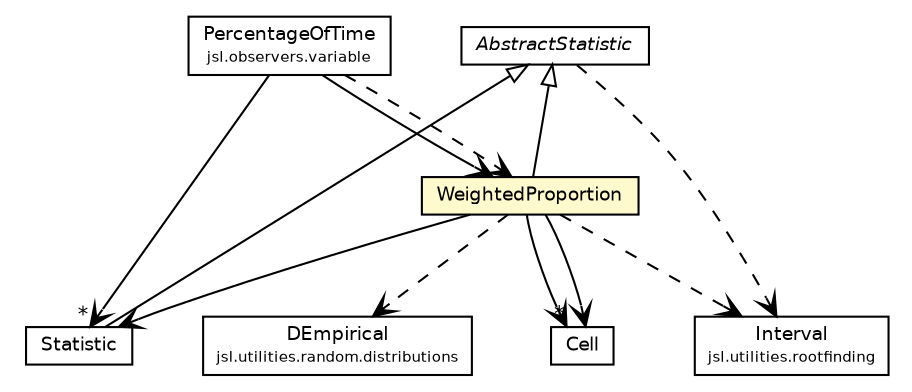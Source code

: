#!/usr/local/bin/dot
#
# Class diagram 
# Generated by UMLGraph version 5.4 (http://www.umlgraph.org/)
#

digraph G {
	edge [fontname="Helvetica",fontsize=10,labelfontname="Helvetica",labelfontsize=10];
	node [fontname="Helvetica",fontsize=10,shape=plaintext];
	nodesep=0.25;
	ranksep=0.5;
	// jsl.observers.variable.PercentageOfTime
	c236833 [label=<<table title="jsl.observers.variable.PercentageOfTime" border="0" cellborder="1" cellspacing="0" cellpadding="2" port="p" href="../../observers/variable/PercentageOfTime.html">
		<tr><td><table border="0" cellspacing="0" cellpadding="1">
<tr><td align="center" balign="center"> PercentageOfTime </td></tr>
<tr><td align="center" balign="center"><font point-size="7.0"> jsl.observers.variable </font></td></tr>
		</table></td></tr>
		</table>>, URL="../../observers/variable/PercentageOfTime.html", fontname="Helvetica", fontcolor="black", fontsize=9.0];
	// jsl.utilities.random.distributions.DEmpirical
	c236919 [label=<<table title="jsl.utilities.random.distributions.DEmpirical" border="0" cellborder="1" cellspacing="0" cellpadding="2" port="p" href="../random/distributions/DEmpirical.html">
		<tr><td><table border="0" cellspacing="0" cellpadding="1">
<tr><td align="center" balign="center"> DEmpirical </td></tr>
<tr><td align="center" balign="center"><font point-size="7.0"> jsl.utilities.random.distributions </font></td></tr>
		</table></td></tr>
		</table>>, URL="../random/distributions/DEmpirical.html", fontname="Helvetica", fontcolor="black", fontsize=9.0];
	// jsl.utilities.rootfinding.Interval
	c236967 [label=<<table title="jsl.utilities.rootfinding.Interval" border="0" cellborder="1" cellspacing="0" cellpadding="2" port="p" href="../rootfinding/Interval.html">
		<tr><td><table border="0" cellspacing="0" cellpadding="1">
<tr><td align="center" balign="center"> Interval </td></tr>
<tr><td align="center" balign="center"><font point-size="7.0"> jsl.utilities.rootfinding </font></td></tr>
		</table></td></tr>
		</table>>, URL="../rootfinding/Interval.html", fontname="Helvetica", fontcolor="black", fontsize=9.0];
	// jsl.utilities.statistic.WeightedProportion
	c236971 [label=<<table title="jsl.utilities.statistic.WeightedProportion" border="0" cellborder="1" cellspacing="0" cellpadding="2" port="p" bgcolor="lemonChiffon" href="./WeightedProportion.html">
		<tr><td><table border="0" cellspacing="0" cellpadding="1">
<tr><td align="center" balign="center"> WeightedProportion </td></tr>
		</table></td></tr>
		</table>>, URL="./WeightedProportion.html", fontname="Helvetica", fontcolor="black", fontsize=9.0];
	// jsl.utilities.statistic.WeightedProportion.Cell
	c236972 [label=<<table title="jsl.utilities.statistic.WeightedProportion.Cell" border="0" cellborder="1" cellspacing="0" cellpadding="2" port="p" href="./WeightedProportion.Cell.html">
		<tr><td><table border="0" cellspacing="0" cellpadding="1">
<tr><td align="center" balign="center"> Cell </td></tr>
		</table></td></tr>
		</table>>, URL="./WeightedProportion.Cell.html", fontname="Helvetica", fontcolor="black", fontsize=9.0];
	// jsl.utilities.statistic.Statistic
	c236975 [label=<<table title="jsl.utilities.statistic.Statistic" border="0" cellborder="1" cellspacing="0" cellpadding="2" port="p" href="./Statistic.html">
		<tr><td><table border="0" cellspacing="0" cellpadding="1">
<tr><td align="center" balign="center"> Statistic </td></tr>
		</table></td></tr>
		</table>>, URL="./Statistic.html", fontname="Helvetica", fontcolor="black", fontsize=9.0];
	// jsl.utilities.statistic.AbstractStatistic
	c236989 [label=<<table title="jsl.utilities.statistic.AbstractStatistic" border="0" cellborder="1" cellspacing="0" cellpadding="2" port="p" href="./AbstractStatistic.html">
		<tr><td><table border="0" cellspacing="0" cellpadding="1">
<tr><td align="center" balign="center"><font face="Helvetica-Oblique"> AbstractStatistic </font></td></tr>
		</table></td></tr>
		</table>>, URL="./AbstractStatistic.html", fontname="Helvetica", fontcolor="black", fontsize=9.0];
	//jsl.utilities.statistic.WeightedProportion extends jsl.utilities.statistic.AbstractStatistic
	c236989:p -> c236971:p [dir=back,arrowtail=empty];
	//jsl.utilities.statistic.Statistic extends jsl.utilities.statistic.AbstractStatistic
	c236989:p -> c236975:p [dir=back,arrowtail=empty];
	// jsl.observers.variable.PercentageOfTime NAVASSOC jsl.utilities.statistic.WeightedProportion
	c236833:p -> c236971:p [taillabel="", label="", headlabel="", fontname="Helvetica", fontcolor="black", fontsize=10.0, color="black", arrowhead=open];
	// jsl.observers.variable.PercentageOfTime NAVASSOC jsl.utilities.statistic.Statistic
	c236833:p -> c236975:p [taillabel="", label="", headlabel="*", fontname="Helvetica", fontcolor="black", fontsize=10.0, color="black", arrowhead=open];
	// jsl.utilities.statistic.WeightedProportion NAVASSOC jsl.utilities.statistic.WeightedProportion.Cell
	c236971:p -> c236972:p [taillabel="", label="", headlabel="*", fontname="Helvetica", fontcolor="black", fontsize=10.0, color="black", arrowhead=open];
	// jsl.utilities.statistic.WeightedProportion NAVASSOC jsl.utilities.statistic.Statistic
	c236971:p -> c236975:p [taillabel="", label="", headlabel="", fontname="Helvetica", fontcolor="black", fontsize=10.0, color="black", arrowhead=open];
	// jsl.utilities.statistic.WeightedProportion NAVASSOC jsl.utilities.statistic.WeightedProportion.Cell
	c236971:p -> c236972:p [taillabel="", label="", headlabel="", fontname="Helvetica", fontcolor="black", fontsize=10.0, color="black", arrowhead=open];
	// jsl.observers.variable.PercentageOfTime DEPEND jsl.utilities.statistic.WeightedProportion
	c236833:p -> c236971:p [taillabel="", label="", headlabel="", fontname="Helvetica", fontcolor="black", fontsize=10.0, color="black", arrowhead=open, style=dashed];
	// jsl.utilities.statistic.WeightedProportion DEPEND jsl.utilities.rootfinding.Interval
	c236971:p -> c236967:p [taillabel="", label="", headlabel="", fontname="Helvetica", fontcolor="black", fontsize=10.0, color="black", arrowhead=open, style=dashed];
	// jsl.utilities.statistic.WeightedProportion DEPEND jsl.utilities.random.distributions.DEmpirical
	c236971:p -> c236919:p [taillabel="", label="", headlabel="", fontname="Helvetica", fontcolor="black", fontsize=10.0, color="black", arrowhead=open, style=dashed];
	// jsl.utilities.statistic.AbstractStatistic DEPEND jsl.utilities.rootfinding.Interval
	c236989:p -> c236967:p [taillabel="", label="", headlabel="", fontname="Helvetica", fontcolor="black", fontsize=10.0, color="black", arrowhead=open, style=dashed];
}

